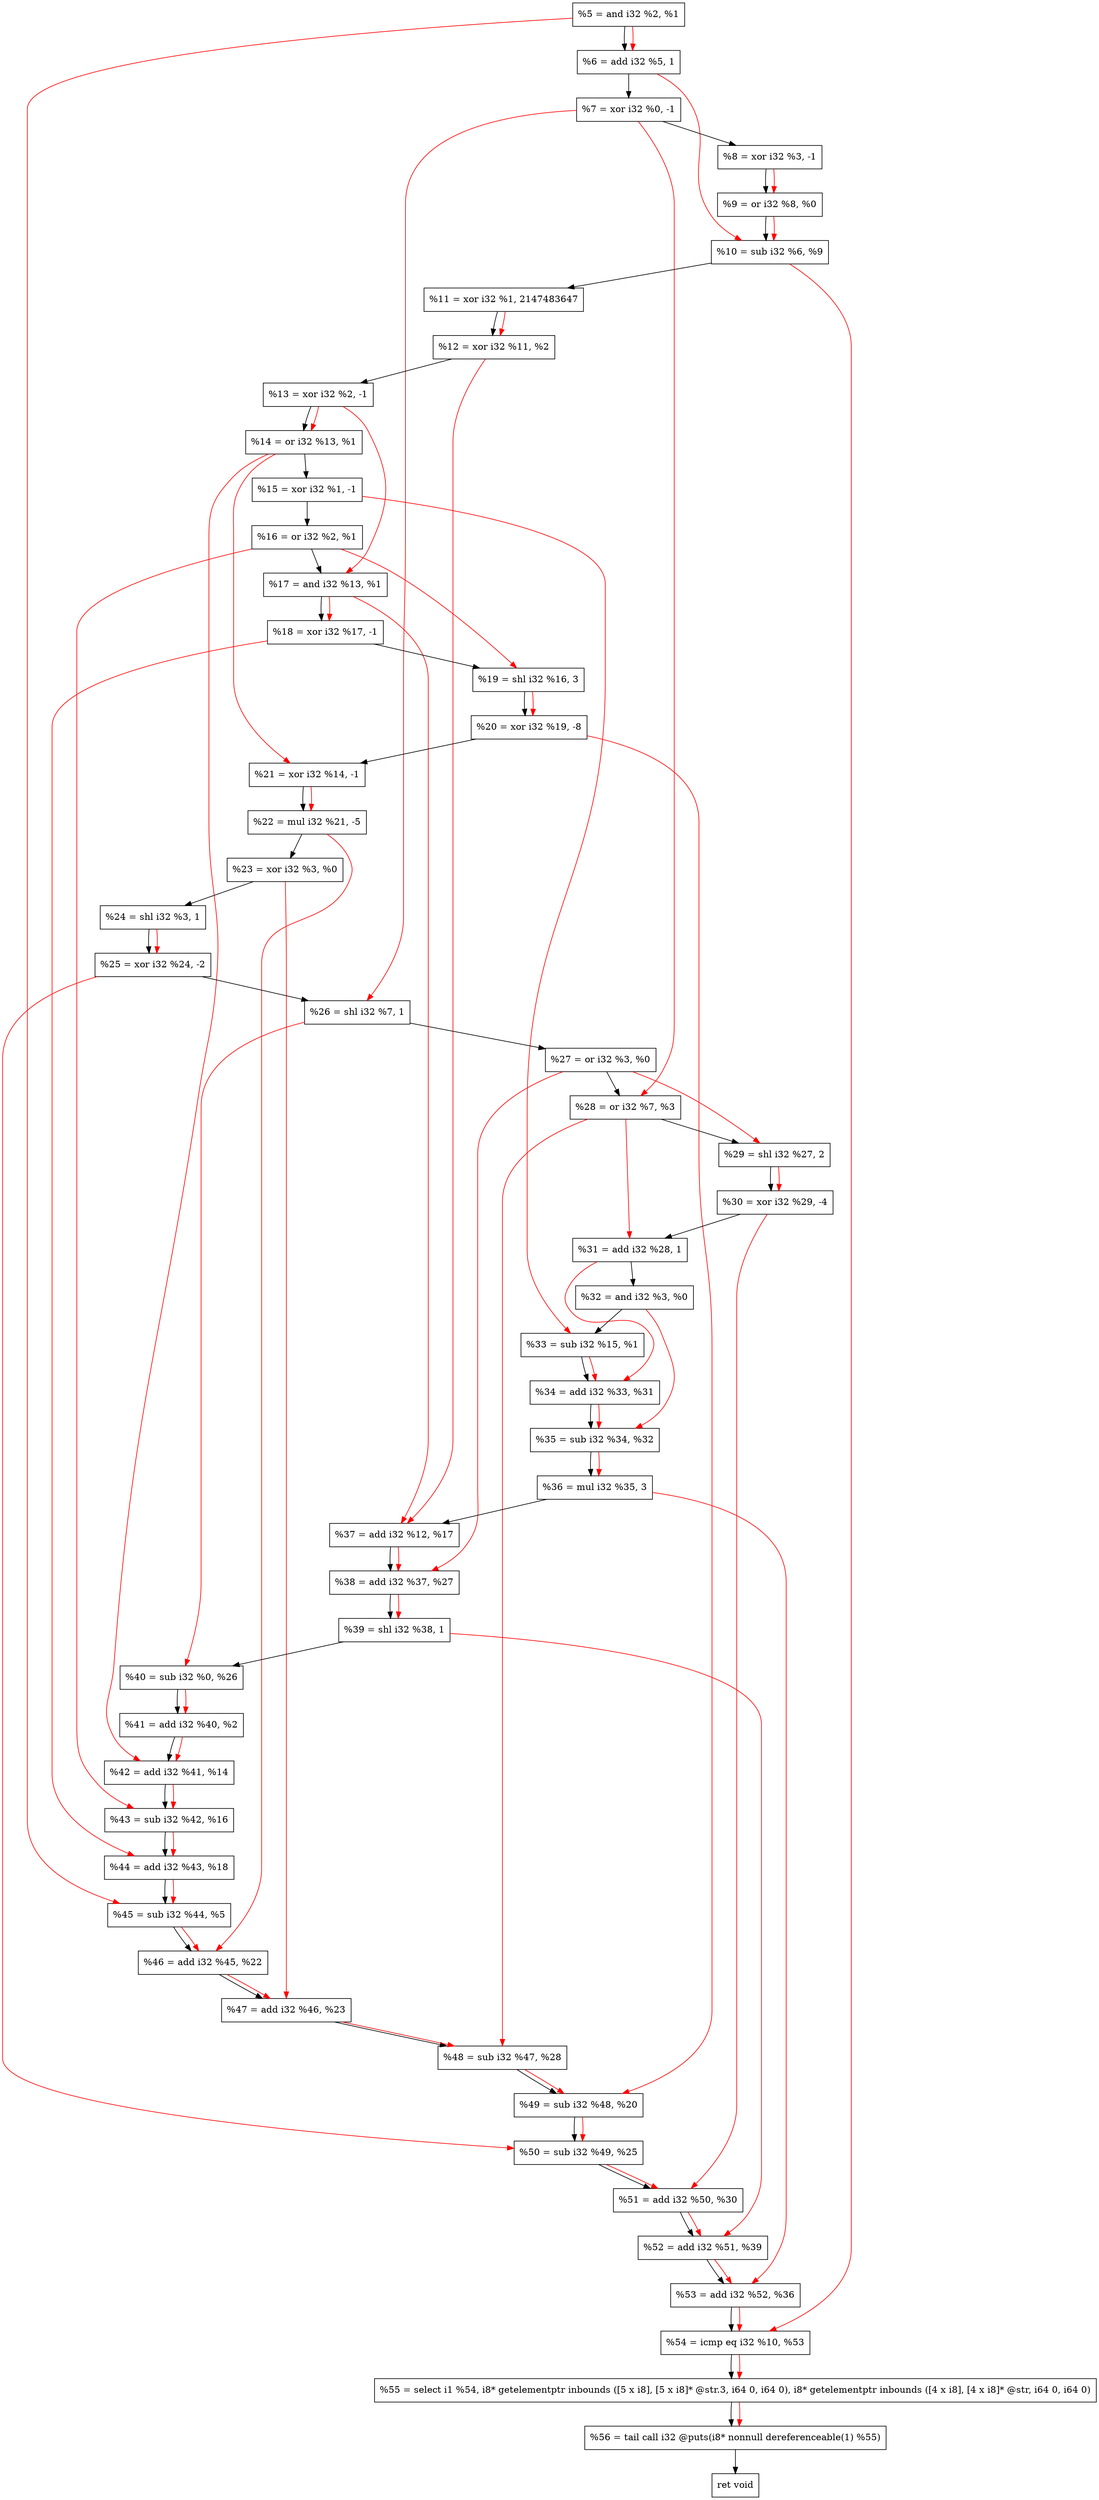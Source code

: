 digraph "DFG for'crackme' function" {
	Node0x82a790[shape=record, label="  %5 = and i32 %2, %1"];
	Node0x82ae10[shape=record, label="  %6 = add i32 %5, 1"];
	Node0x82aeb0[shape=record, label="  %7 = xor i32 %0, -1"];
	Node0x82af20[shape=record, label="  %8 = xor i32 %3, -1"];
	Node0x82af90[shape=record, label="  %9 = or i32 %8, %0"];
	Node0x82b000[shape=record, label="  %10 = sub i32 %6, %9"];
	Node0x82b0a0[shape=record, label="  %11 = xor i32 %1, 2147483647"];
	Node0x82b110[shape=record, label="  %12 = xor i32 %11, %2"];
	Node0x82b180[shape=record, label="  %13 = xor i32 %2, -1"];
	Node0x82b1f0[shape=record, label="  %14 = or i32 %13, %1"];
	Node0x82b260[shape=record, label="  %15 = xor i32 %1, -1"];
	Node0x82b2d0[shape=record, label="  %16 = or i32 %2, %1"];
	Node0x82b340[shape=record, label="  %17 = and i32 %13, %1"];
	Node0x82b3b0[shape=record, label="  %18 = xor i32 %17, -1"];
	Node0x82b450[shape=record, label="  %19 = shl i32 %16, 3"];
	Node0x82b4f0[shape=record, label="  %20 = xor i32 %19, -8"];
	Node0x82b560[shape=record, label="  %21 = xor i32 %14, -1"];
	Node0x82b600[shape=record, label="  %22 = mul i32 %21, -5"];
	Node0x82b670[shape=record, label="  %23 = xor i32 %3, %0"];
	Node0x82b6e0[shape=record, label="  %24 = shl i32 %3, 1"];
	Node0x82b780[shape=record, label="  %25 = xor i32 %24, -2"];
	Node0x82b7f0[shape=record, label="  %26 = shl i32 %7, 1"];
	Node0x82b860[shape=record, label="  %27 = or i32 %3, %0"];
	Node0x82b8d0[shape=record, label="  %28 = or i32 %7, %3"];
	Node0x82b970[shape=record, label="  %29 = shl i32 %27, 2"];
	Node0x82ba10[shape=record, label="  %30 = xor i32 %29, -4"];
	Node0x82ba80[shape=record, label="  %31 = add i32 %28, 1"];
	Node0x82baf0[shape=record, label="  %32 = and i32 %3, %0"];
	Node0x82bd70[shape=record, label="  %33 = sub i32 %15, %1"];
	Node0x82bde0[shape=record, label="  %34 = add i32 %33, %31"];
	Node0x82be50[shape=record, label="  %35 = sub i32 %34, %32"];
	Node0x82bec0[shape=record, label="  %36 = mul i32 %35, 3"];
	Node0x82bf30[shape=record, label="  %37 = add i32 %12, %17"];
	Node0x82bfa0[shape=record, label="  %38 = add i32 %37, %27"];
	Node0x82c010[shape=record, label="  %39 = shl i32 %38, 1"];
	Node0x82c080[shape=record, label="  %40 = sub i32 %0, %26"];
	Node0x82c0f0[shape=record, label="  %41 = add i32 %40, %2"];
	Node0x82c160[shape=record, label="  %42 = add i32 %41, %14"];
	Node0x82c1d0[shape=record, label="  %43 = sub i32 %42, %16"];
	Node0x82c240[shape=record, label="  %44 = add i32 %43, %18"];
	Node0x82c2b0[shape=record, label="  %45 = sub i32 %44, %5"];
	Node0x82c320[shape=record, label="  %46 = add i32 %45, %22"];
	Node0x82c390[shape=record, label="  %47 = add i32 %46, %23"];
	Node0x82c400[shape=record, label="  %48 = sub i32 %47, %28"];
	Node0x82c470[shape=record, label="  %49 = sub i32 %48, %20"];
	Node0x82c4e0[shape=record, label="  %50 = sub i32 %49, %25"];
	Node0x82c550[shape=record, label="  %51 = add i32 %50, %30"];
	Node0x82c5c0[shape=record, label="  %52 = add i32 %51, %39"];
	Node0x82c630[shape=record, label="  %53 = add i32 %52, %36"];
	Node0x82c6a0[shape=record, label="  %54 = icmp eq i32 %10, %53"];
	Node0x7cb268[shape=record, label="  %55 = select i1 %54, i8* getelementptr inbounds ([5 x i8], [5 x i8]* @str.3, i64 0, i64 0), i8* getelementptr inbounds ([4 x i8], [4 x i8]* @str, i64 0, i64 0)"];
	Node0x82cb40[shape=record, label="  %56 = tail call i32 @puts(i8* nonnull dereferenceable(1) %55)"];
	Node0x82cb90[shape=record, label="  ret void"];
	Node0x82a790 -> Node0x82ae10;
	Node0x82ae10 -> Node0x82aeb0;
	Node0x82aeb0 -> Node0x82af20;
	Node0x82af20 -> Node0x82af90;
	Node0x82af90 -> Node0x82b000;
	Node0x82b000 -> Node0x82b0a0;
	Node0x82b0a0 -> Node0x82b110;
	Node0x82b110 -> Node0x82b180;
	Node0x82b180 -> Node0x82b1f0;
	Node0x82b1f0 -> Node0x82b260;
	Node0x82b260 -> Node0x82b2d0;
	Node0x82b2d0 -> Node0x82b340;
	Node0x82b340 -> Node0x82b3b0;
	Node0x82b3b0 -> Node0x82b450;
	Node0x82b450 -> Node0x82b4f0;
	Node0x82b4f0 -> Node0x82b560;
	Node0x82b560 -> Node0x82b600;
	Node0x82b600 -> Node0x82b670;
	Node0x82b670 -> Node0x82b6e0;
	Node0x82b6e0 -> Node0x82b780;
	Node0x82b780 -> Node0x82b7f0;
	Node0x82b7f0 -> Node0x82b860;
	Node0x82b860 -> Node0x82b8d0;
	Node0x82b8d0 -> Node0x82b970;
	Node0x82b970 -> Node0x82ba10;
	Node0x82ba10 -> Node0x82ba80;
	Node0x82ba80 -> Node0x82baf0;
	Node0x82baf0 -> Node0x82bd70;
	Node0x82bd70 -> Node0x82bde0;
	Node0x82bde0 -> Node0x82be50;
	Node0x82be50 -> Node0x82bec0;
	Node0x82bec0 -> Node0x82bf30;
	Node0x82bf30 -> Node0x82bfa0;
	Node0x82bfa0 -> Node0x82c010;
	Node0x82c010 -> Node0x82c080;
	Node0x82c080 -> Node0x82c0f0;
	Node0x82c0f0 -> Node0x82c160;
	Node0x82c160 -> Node0x82c1d0;
	Node0x82c1d0 -> Node0x82c240;
	Node0x82c240 -> Node0x82c2b0;
	Node0x82c2b0 -> Node0x82c320;
	Node0x82c320 -> Node0x82c390;
	Node0x82c390 -> Node0x82c400;
	Node0x82c400 -> Node0x82c470;
	Node0x82c470 -> Node0x82c4e0;
	Node0x82c4e0 -> Node0x82c550;
	Node0x82c550 -> Node0x82c5c0;
	Node0x82c5c0 -> Node0x82c630;
	Node0x82c630 -> Node0x82c6a0;
	Node0x82c6a0 -> Node0x7cb268;
	Node0x7cb268 -> Node0x82cb40;
	Node0x82cb40 -> Node0x82cb90;
edge [color=red]
	Node0x82a790 -> Node0x82ae10;
	Node0x82af20 -> Node0x82af90;
	Node0x82ae10 -> Node0x82b000;
	Node0x82af90 -> Node0x82b000;
	Node0x82b0a0 -> Node0x82b110;
	Node0x82b180 -> Node0x82b1f0;
	Node0x82b180 -> Node0x82b340;
	Node0x82b340 -> Node0x82b3b0;
	Node0x82b2d0 -> Node0x82b450;
	Node0x82b450 -> Node0x82b4f0;
	Node0x82b1f0 -> Node0x82b560;
	Node0x82b560 -> Node0x82b600;
	Node0x82b6e0 -> Node0x82b780;
	Node0x82aeb0 -> Node0x82b7f0;
	Node0x82aeb0 -> Node0x82b8d0;
	Node0x82b860 -> Node0x82b970;
	Node0x82b970 -> Node0x82ba10;
	Node0x82b8d0 -> Node0x82ba80;
	Node0x82b260 -> Node0x82bd70;
	Node0x82bd70 -> Node0x82bde0;
	Node0x82ba80 -> Node0x82bde0;
	Node0x82bde0 -> Node0x82be50;
	Node0x82baf0 -> Node0x82be50;
	Node0x82be50 -> Node0x82bec0;
	Node0x82b110 -> Node0x82bf30;
	Node0x82b340 -> Node0x82bf30;
	Node0x82bf30 -> Node0x82bfa0;
	Node0x82b860 -> Node0x82bfa0;
	Node0x82bfa0 -> Node0x82c010;
	Node0x82b7f0 -> Node0x82c080;
	Node0x82c080 -> Node0x82c0f0;
	Node0x82c0f0 -> Node0x82c160;
	Node0x82b1f0 -> Node0x82c160;
	Node0x82c160 -> Node0x82c1d0;
	Node0x82b2d0 -> Node0x82c1d0;
	Node0x82c1d0 -> Node0x82c240;
	Node0x82b3b0 -> Node0x82c240;
	Node0x82c240 -> Node0x82c2b0;
	Node0x82a790 -> Node0x82c2b0;
	Node0x82c2b0 -> Node0x82c320;
	Node0x82b600 -> Node0x82c320;
	Node0x82c320 -> Node0x82c390;
	Node0x82b670 -> Node0x82c390;
	Node0x82c390 -> Node0x82c400;
	Node0x82b8d0 -> Node0x82c400;
	Node0x82c400 -> Node0x82c470;
	Node0x82b4f0 -> Node0x82c470;
	Node0x82c470 -> Node0x82c4e0;
	Node0x82b780 -> Node0x82c4e0;
	Node0x82c4e0 -> Node0x82c550;
	Node0x82ba10 -> Node0x82c550;
	Node0x82c550 -> Node0x82c5c0;
	Node0x82c010 -> Node0x82c5c0;
	Node0x82c5c0 -> Node0x82c630;
	Node0x82bec0 -> Node0x82c630;
	Node0x82b000 -> Node0x82c6a0;
	Node0x82c630 -> Node0x82c6a0;
	Node0x82c6a0 -> Node0x7cb268;
	Node0x7cb268 -> Node0x82cb40;
}
